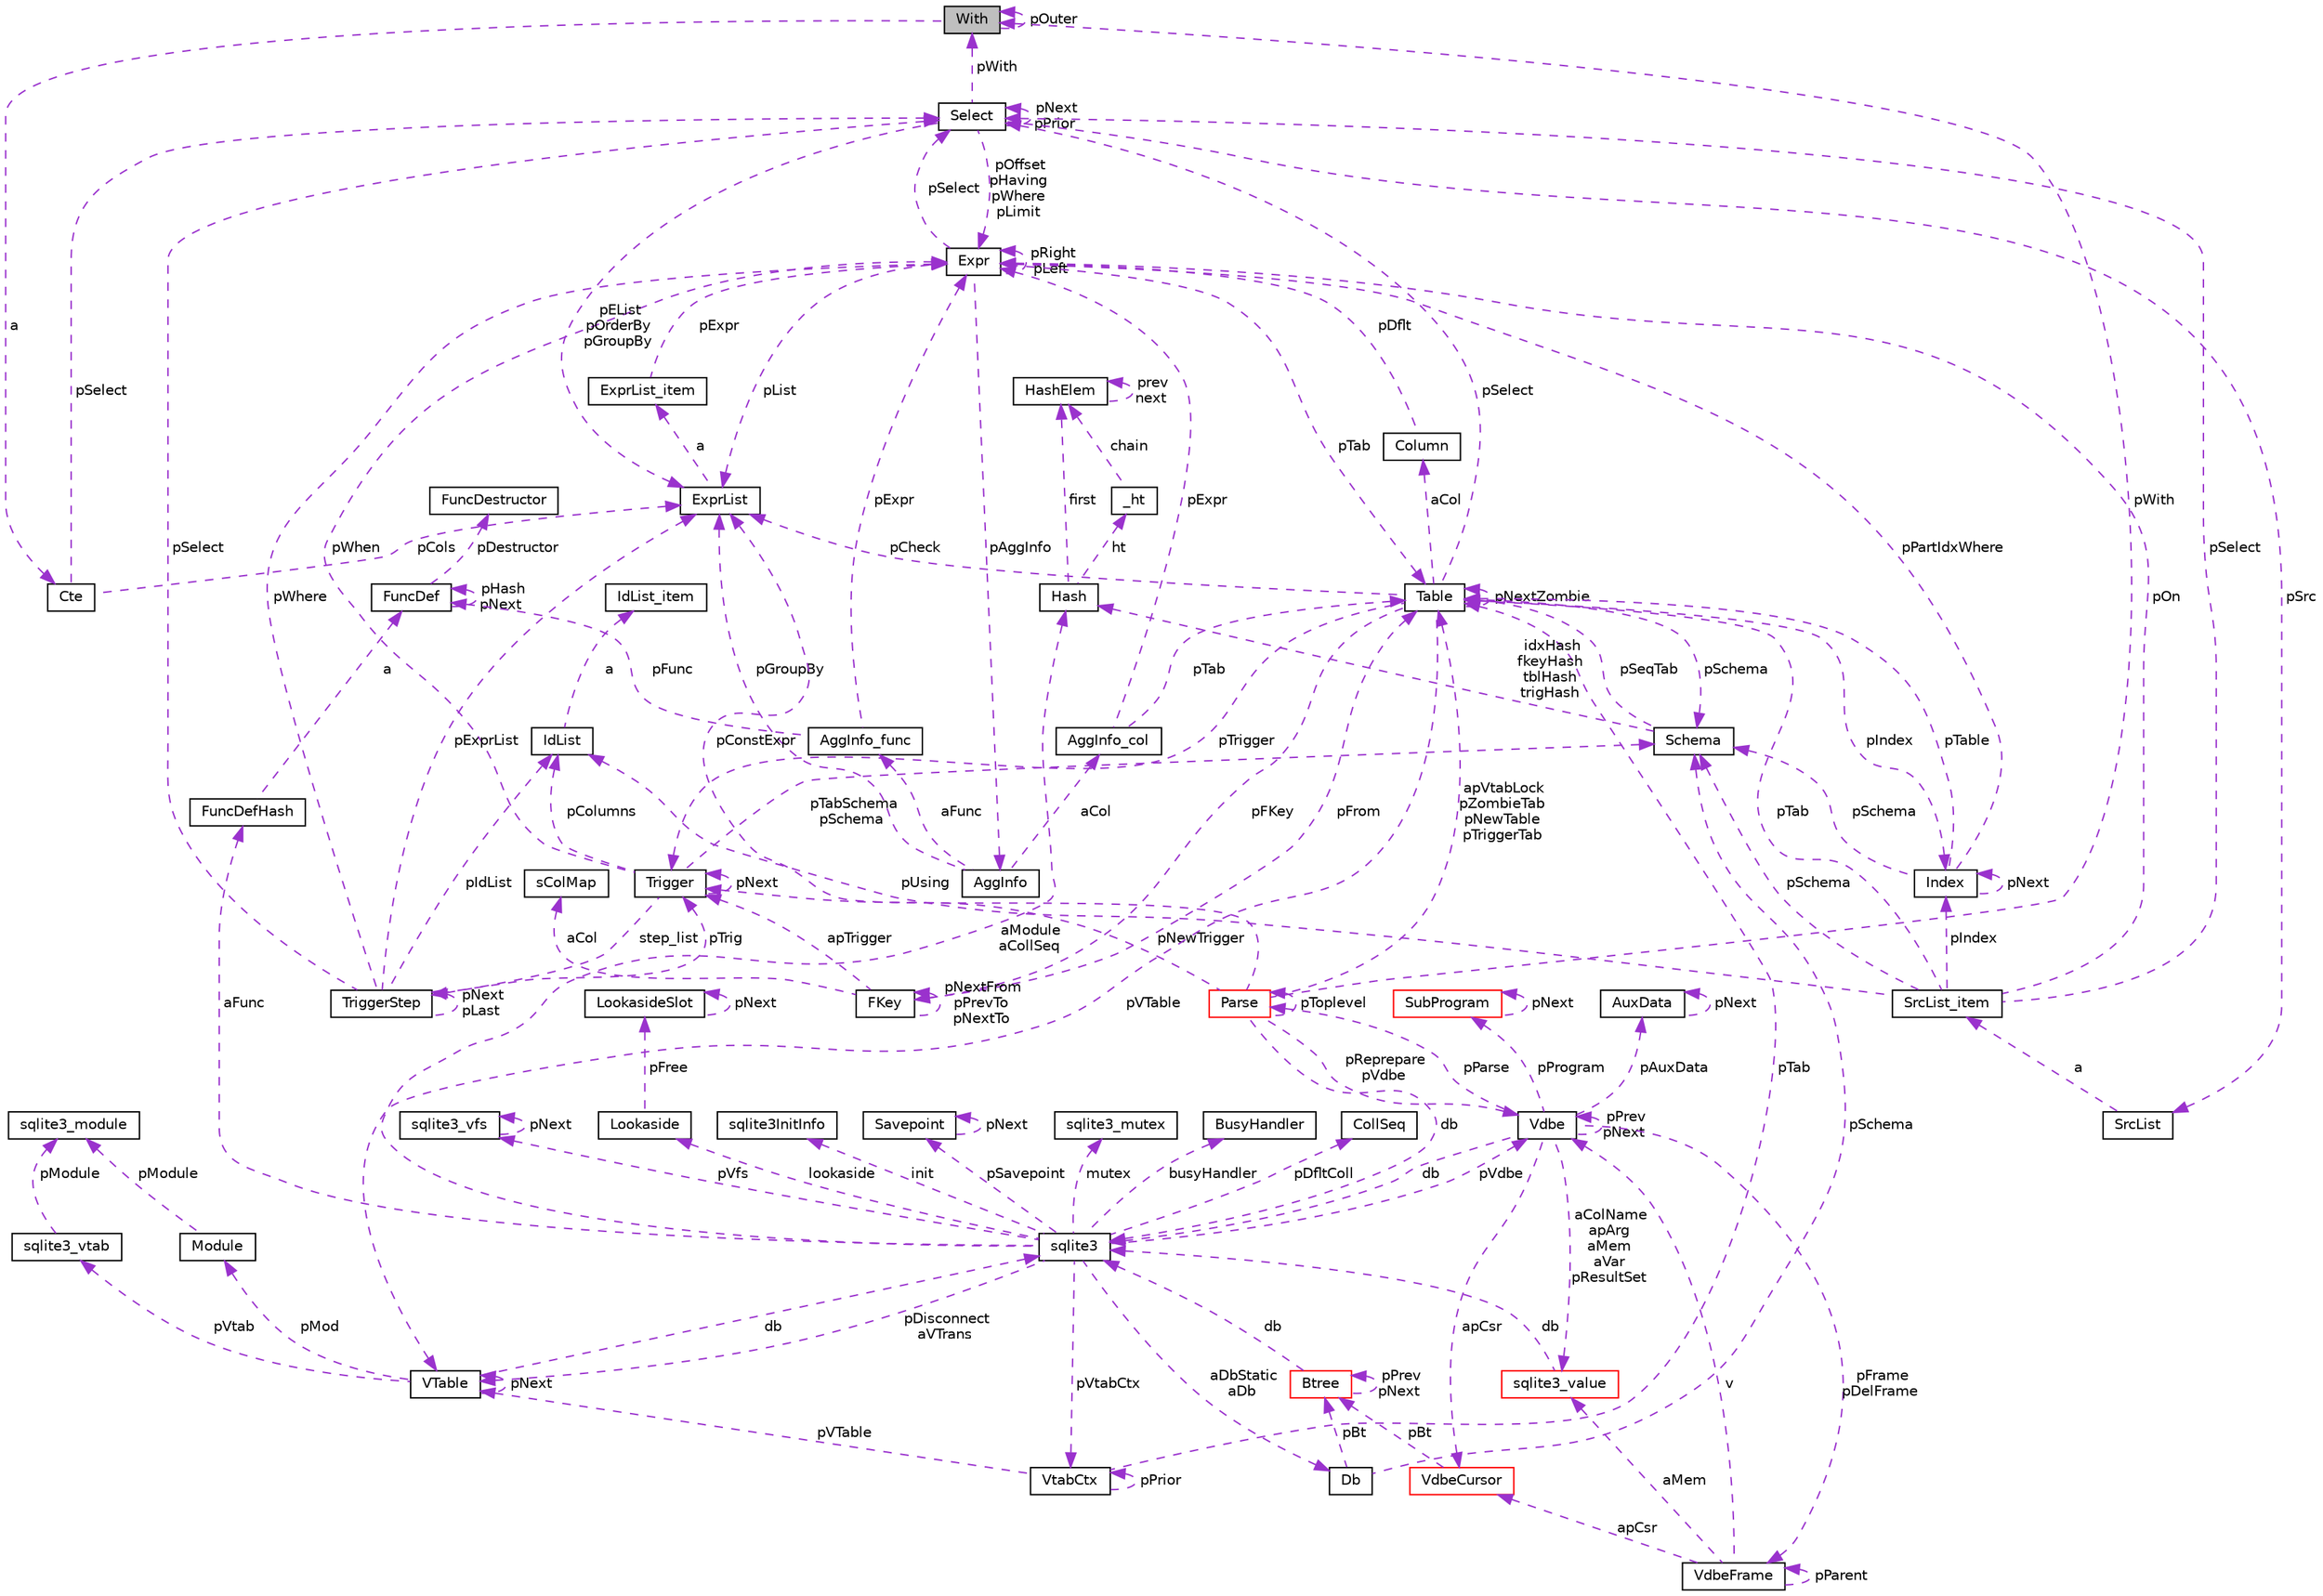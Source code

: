 digraph "With"
{
  edge [fontname="Helvetica",fontsize="10",labelfontname="Helvetica",labelfontsize="10"];
  node [fontname="Helvetica",fontsize="10",shape=record];
  Node1 [label="With",height=0.2,width=0.4,color="black", fillcolor="grey75", style="filled", fontcolor="black"];
  Node2 -> Node1 [dir="back",color="darkorchid3",fontsize="10",style="dashed",label=" a" ,fontname="Helvetica"];
  Node2 [label="Cte",height=0.2,width=0.4,color="black", fillcolor="white", style="filled",URL="$struct_with_1_1_cte.html"];
  Node3 -> Node2 [dir="back",color="darkorchid3",fontsize="10",style="dashed",label=" pSelect" ,fontname="Helvetica"];
  Node3 [label="Select",height=0.2,width=0.4,color="black", fillcolor="white", style="filled",URL="$struct_select.html"];
  Node4 -> Node3 [dir="back",color="darkorchid3",fontsize="10",style="dashed",label=" pOffset\npHaving\npWhere\npLimit" ,fontname="Helvetica"];
  Node4 [label="Expr",height=0.2,width=0.4,color="black", fillcolor="white", style="filled",URL="$struct_expr.html"];
  Node5 -> Node4 [dir="back",color="darkorchid3",fontsize="10",style="dashed",label=" pAggInfo" ,fontname="Helvetica"];
  Node5 [label="AggInfo",height=0.2,width=0.4,color="black", fillcolor="white", style="filled",URL="$struct_agg_info.html"];
  Node6 -> Node5 [dir="back",color="darkorchid3",fontsize="10",style="dashed",label=" aCol" ,fontname="Helvetica"];
  Node6 [label="AggInfo_col",height=0.2,width=0.4,color="black", fillcolor="white", style="filled",URL="$struct_agg_info_1_1_agg_info__col.html"];
  Node4 -> Node6 [dir="back",color="darkorchid3",fontsize="10",style="dashed",label=" pExpr" ,fontname="Helvetica"];
  Node7 -> Node6 [dir="back",color="darkorchid3",fontsize="10",style="dashed",label=" pTab" ,fontname="Helvetica"];
  Node7 [label="Table",height=0.2,width=0.4,color="black", fillcolor="white", style="filled",URL="$struct_table.html"];
  Node8 -> Node7 [dir="back",color="darkorchid3",fontsize="10",style="dashed",label=" pSchema" ,fontname="Helvetica"];
  Node8 [label="Schema",height=0.2,width=0.4,color="black", fillcolor="white", style="filled",URL="$struct_schema.html"];
  Node7 -> Node8 [dir="back",color="darkorchid3",fontsize="10",style="dashed",label=" pSeqTab" ,fontname="Helvetica"];
  Node9 -> Node8 [dir="back",color="darkorchid3",fontsize="10",style="dashed",label=" idxHash\nfkeyHash\ntblHash\ntrigHash" ,fontname="Helvetica"];
  Node9 [label="Hash",height=0.2,width=0.4,color="black", fillcolor="white", style="filled",URL="$struct_hash.html"];
  Node10 -> Node9 [dir="back",color="darkorchid3",fontsize="10",style="dashed",label=" ht" ,fontname="Helvetica"];
  Node10 [label="_ht",height=0.2,width=0.4,color="black", fillcolor="white", style="filled",URL="$struct_hash_1_1__ht.html"];
  Node11 -> Node10 [dir="back",color="darkorchid3",fontsize="10",style="dashed",label=" chain" ,fontname="Helvetica"];
  Node11 [label="HashElem",height=0.2,width=0.4,color="black", fillcolor="white", style="filled",URL="$struct_hash_elem.html"];
  Node11 -> Node11 [dir="back",color="darkorchid3",fontsize="10",style="dashed",label=" prev\nnext" ,fontname="Helvetica"];
  Node11 -> Node9 [dir="back",color="darkorchid3",fontsize="10",style="dashed",label=" first" ,fontname="Helvetica"];
  Node12 -> Node7 [dir="back",color="darkorchid3",fontsize="10",style="dashed",label=" aCol" ,fontname="Helvetica"];
  Node12 [label="Column",height=0.2,width=0.4,color="black", fillcolor="white", style="filled",URL="$struct_column.html"];
  Node4 -> Node12 [dir="back",color="darkorchid3",fontsize="10",style="dashed",label=" pDflt" ,fontname="Helvetica"];
  Node13 -> Node7 [dir="back",color="darkorchid3",fontsize="10",style="dashed",label=" pFKey" ,fontname="Helvetica"];
  Node13 [label="FKey",height=0.2,width=0.4,color="black", fillcolor="white", style="filled",URL="$struct_f_key.html"];
  Node14 -> Node13 [dir="back",color="darkorchid3",fontsize="10",style="dashed",label=" aCol" ,fontname="Helvetica"];
  Node14 [label="sColMap",height=0.2,width=0.4,color="black", fillcolor="white", style="filled",URL="$struct_f_key_1_1s_col_map.html"];
  Node13 -> Node13 [dir="back",color="darkorchid3",fontsize="10",style="dashed",label=" pNextFrom\npPrevTo\npNextTo" ,fontname="Helvetica"];
  Node7 -> Node13 [dir="back",color="darkorchid3",fontsize="10",style="dashed",label=" pFrom" ,fontname="Helvetica"];
  Node15 -> Node13 [dir="back",color="darkorchid3",fontsize="10",style="dashed",label=" apTrigger" ,fontname="Helvetica"];
  Node15 [label="Trigger",height=0.2,width=0.4,color="black", fillcolor="white", style="filled",URL="$struct_trigger.html"];
  Node16 -> Node15 [dir="back",color="darkorchid3",fontsize="10",style="dashed",label=" step_list" ,fontname="Helvetica"];
  Node16 [label="TriggerStep",height=0.2,width=0.4,color="black", fillcolor="white", style="filled",URL="$struct_trigger_step.html"];
  Node16 -> Node16 [dir="back",color="darkorchid3",fontsize="10",style="dashed",label=" pNext\npLast" ,fontname="Helvetica"];
  Node4 -> Node16 [dir="back",color="darkorchid3",fontsize="10",style="dashed",label=" pWhere" ,fontname="Helvetica"];
  Node17 -> Node16 [dir="back",color="darkorchid3",fontsize="10",style="dashed",label=" pIdList" ,fontname="Helvetica"];
  Node17 [label="IdList",height=0.2,width=0.4,color="black", fillcolor="white", style="filled",URL="$struct_id_list.html"];
  Node18 -> Node17 [dir="back",color="darkorchid3",fontsize="10",style="dashed",label=" a" ,fontname="Helvetica"];
  Node18 [label="IdList_item",height=0.2,width=0.4,color="black", fillcolor="white", style="filled",URL="$struct_id_list_1_1_id_list__item.html"];
  Node3 -> Node16 [dir="back",color="darkorchid3",fontsize="10",style="dashed",label=" pSelect" ,fontname="Helvetica"];
  Node15 -> Node16 [dir="back",color="darkorchid3",fontsize="10",style="dashed",label=" pTrig" ,fontname="Helvetica"];
  Node19 -> Node16 [dir="back",color="darkorchid3",fontsize="10",style="dashed",label=" pExprList" ,fontname="Helvetica"];
  Node19 [label="ExprList",height=0.2,width=0.4,color="black", fillcolor="white", style="filled",URL="$struct_expr_list.html"];
  Node20 -> Node19 [dir="back",color="darkorchid3",fontsize="10",style="dashed",label=" a" ,fontname="Helvetica"];
  Node20 [label="ExprList_item",height=0.2,width=0.4,color="black", fillcolor="white", style="filled",URL="$struct_expr_list_1_1_expr_list__item.html"];
  Node4 -> Node20 [dir="back",color="darkorchid3",fontsize="10",style="dashed",label=" pExpr" ,fontname="Helvetica"];
  Node8 -> Node15 [dir="back",color="darkorchid3",fontsize="10",style="dashed",label=" pTabSchema\npSchema" ,fontname="Helvetica"];
  Node4 -> Node15 [dir="back",color="darkorchid3",fontsize="10",style="dashed",label=" pWhen" ,fontname="Helvetica"];
  Node17 -> Node15 [dir="back",color="darkorchid3",fontsize="10",style="dashed",label=" pColumns" ,fontname="Helvetica"];
  Node15 -> Node15 [dir="back",color="darkorchid3",fontsize="10",style="dashed",label=" pNext" ,fontname="Helvetica"];
  Node21 -> Node7 [dir="back",color="darkorchid3",fontsize="10",style="dashed",label=" pVTable" ,fontname="Helvetica"];
  Node21 [label="VTable",height=0.2,width=0.4,color="black", fillcolor="white", style="filled",URL="$struct_v_table.html"];
  Node22 -> Node21 [dir="back",color="darkorchid3",fontsize="10",style="dashed",label=" db" ,fontname="Helvetica"];
  Node22 [label="sqlite3",height=0.2,width=0.4,color="black", fillcolor="white", style="filled",URL="$structsqlite3.html"];
  Node23 -> Node22 [dir="back",color="darkorchid3",fontsize="10",style="dashed",label=" pVdbe" ,fontname="Helvetica"];
  Node23 [label="Vdbe",height=0.2,width=0.4,color="black", fillcolor="white", style="filled",URL="$struct_vdbe.html"];
  Node23 -> Node23 [dir="back",color="darkorchid3",fontsize="10",style="dashed",label=" pPrev\npNext" ,fontname="Helvetica"];
  Node24 -> Node23 [dir="back",color="darkorchid3",fontsize="10",style="dashed",label=" aColName\napArg\naMem\naVar\npResultSet" ,fontname="Helvetica"];
  Node24 [label="sqlite3_value",height=0.2,width=0.4,color="red", fillcolor="white", style="filled",URL="$struct_mem.html"];
  Node22 -> Node24 [dir="back",color="darkorchid3",fontsize="10",style="dashed",label=" db" ,fontname="Helvetica"];
  Node22 -> Node23 [dir="back",color="darkorchid3",fontsize="10",style="dashed",label=" db" ,fontname="Helvetica"];
  Node25 -> Node23 [dir="back",color="darkorchid3",fontsize="10",style="dashed",label=" pFrame\npDelFrame" ,fontname="Helvetica"];
  Node25 [label="VdbeFrame",height=0.2,width=0.4,color="black", fillcolor="white", style="filled",URL="$struct_vdbe_frame.html"];
  Node24 -> Node25 [dir="back",color="darkorchid3",fontsize="10",style="dashed",label=" aMem" ,fontname="Helvetica"];
  Node23 -> Node25 [dir="back",color="darkorchid3",fontsize="10",style="dashed",label=" v" ,fontname="Helvetica"];
  Node25 -> Node25 [dir="back",color="darkorchid3",fontsize="10",style="dashed",label=" pParent" ,fontname="Helvetica"];
  Node26 -> Node25 [dir="back",color="darkorchid3",fontsize="10",style="dashed",label=" apCsr" ,fontname="Helvetica"];
  Node26 [label="VdbeCursor",height=0.2,width=0.4,color="red", fillcolor="white", style="filled",URL="$struct_vdbe_cursor.html"];
  Node27 -> Node26 [dir="back",color="darkorchid3",fontsize="10",style="dashed",label=" pBt" ,fontname="Helvetica"];
  Node27 [label="Btree",height=0.2,width=0.4,color="red", fillcolor="white", style="filled",URL="$struct_btree.html"];
  Node22 -> Node27 [dir="back",color="darkorchid3",fontsize="10",style="dashed",label=" db" ,fontname="Helvetica"];
  Node27 -> Node27 [dir="back",color="darkorchid3",fontsize="10",style="dashed",label=" pPrev\npNext" ,fontname="Helvetica"];
  Node28 -> Node23 [dir="back",color="darkorchid3",fontsize="10",style="dashed",label=" pAuxData" ,fontname="Helvetica"];
  Node28 [label="AuxData",height=0.2,width=0.4,color="black", fillcolor="white", style="filled",URL="$struct_aux_data.html"];
  Node28 -> Node28 [dir="back",color="darkorchid3",fontsize="10",style="dashed",label=" pNext" ,fontname="Helvetica"];
  Node29 -> Node23 [dir="back",color="darkorchid3",fontsize="10",style="dashed",label=" pProgram" ,fontname="Helvetica"];
  Node29 [label="SubProgram",height=0.2,width=0.4,color="red", fillcolor="white", style="filled",URL="$struct_sub_program.html"];
  Node29 -> Node29 [dir="back",color="darkorchid3",fontsize="10",style="dashed",label=" pNext" ,fontname="Helvetica"];
  Node26 -> Node23 [dir="back",color="darkorchid3",fontsize="10",style="dashed",label=" apCsr" ,fontname="Helvetica"];
  Node30 -> Node23 [dir="back",color="darkorchid3",fontsize="10",style="dashed",label=" pParse" ,fontname="Helvetica"];
  Node30 [label="Parse",height=0.2,width=0.4,color="red", fillcolor="white", style="filled",URL="$struct_parse.html"];
  Node23 -> Node30 [dir="back",color="darkorchid3",fontsize="10",style="dashed",label=" pReprepare\npVdbe" ,fontname="Helvetica"];
  Node22 -> Node30 [dir="back",color="darkorchid3",fontsize="10",style="dashed",label=" db" ,fontname="Helvetica"];
  Node1 -> Node30 [dir="back",color="darkorchid3",fontsize="10",style="dashed",label=" pWith" ,fontname="Helvetica"];
  Node7 -> Node30 [dir="back",color="darkorchid3",fontsize="10",style="dashed",label=" apVtabLock\npZombieTab\npNewTable\npTriggerTab" ,fontname="Helvetica"];
  Node15 -> Node30 [dir="back",color="darkorchid3",fontsize="10",style="dashed",label=" pNewTrigger" ,fontname="Helvetica"];
  Node19 -> Node30 [dir="back",color="darkorchid3",fontsize="10",style="dashed",label=" pConstExpr" ,fontname="Helvetica"];
  Node30 -> Node30 [dir="back",color="darkorchid3",fontsize="10",style="dashed",label=" pToplevel" ,fontname="Helvetica"];
  Node31 -> Node22 [dir="back",color="darkorchid3",fontsize="10",style="dashed",label=" pSavepoint" ,fontname="Helvetica"];
  Node31 [label="Savepoint",height=0.2,width=0.4,color="black", fillcolor="white", style="filled",URL="$struct_savepoint.html"];
  Node31 -> Node31 [dir="back",color="darkorchid3",fontsize="10",style="dashed",label=" pNext" ,fontname="Helvetica"];
  Node32 -> Node22 [dir="back",color="darkorchid3",fontsize="10",style="dashed",label=" aFunc" ,fontname="Helvetica"];
  Node32 [label="FuncDefHash",height=0.2,width=0.4,color="black", fillcolor="white", style="filled",URL="$struct_func_def_hash.html"];
  Node33 -> Node32 [dir="back",color="darkorchid3",fontsize="10",style="dashed",label=" a" ,fontname="Helvetica"];
  Node33 [label="FuncDef",height=0.2,width=0.4,color="black", fillcolor="white", style="filled",URL="$struct_func_def.html"];
  Node34 -> Node33 [dir="back",color="darkorchid3",fontsize="10",style="dashed",label=" pDestructor" ,fontname="Helvetica"];
  Node34 [label="FuncDestructor",height=0.2,width=0.4,color="black", fillcolor="white", style="filled",URL="$struct_func_destructor.html"];
  Node33 -> Node33 [dir="back",color="darkorchid3",fontsize="10",style="dashed",label=" pHash\npNext" ,fontname="Helvetica"];
  Node35 -> Node22 [dir="back",color="darkorchid3",fontsize="10",style="dashed",label=" lookaside" ,fontname="Helvetica"];
  Node35 [label="Lookaside",height=0.2,width=0.4,color="black", fillcolor="white", style="filled",URL="$struct_lookaside.html"];
  Node36 -> Node35 [dir="back",color="darkorchid3",fontsize="10",style="dashed",label=" pFree" ,fontname="Helvetica"];
  Node36 [label="LookasideSlot",height=0.2,width=0.4,color="black", fillcolor="white", style="filled",URL="$struct_lookaside_slot.html"];
  Node36 -> Node36 [dir="back",color="darkorchid3",fontsize="10",style="dashed",label=" pNext" ,fontname="Helvetica"];
  Node37 -> Node22 [dir="back",color="darkorchid3",fontsize="10",style="dashed",label=" mutex" ,fontname="Helvetica"];
  Node37 [label="sqlite3_mutex",height=0.2,width=0.4,color="black", fillcolor="white", style="filled",URL="$structsqlite3__mutex.html"];
  Node38 -> Node22 [dir="back",color="darkorchid3",fontsize="10",style="dashed",label=" pVfs" ,fontname="Helvetica"];
  Node38 [label="sqlite3_vfs",height=0.2,width=0.4,color="black", fillcolor="white", style="filled",URL="$structsqlite3__vfs.html"];
  Node38 -> Node38 [dir="back",color="darkorchid3",fontsize="10",style="dashed",label=" pNext" ,fontname="Helvetica"];
  Node39 -> Node22 [dir="back",color="darkorchid3",fontsize="10",style="dashed",label=" init" ,fontname="Helvetica"];
  Node39 [label="sqlite3InitInfo",height=0.2,width=0.4,color="black", fillcolor="white", style="filled",URL="$structsqlite3_1_1sqlite3_init_info.html"];
  Node40 -> Node22 [dir="back",color="darkorchid3",fontsize="10",style="dashed",label=" busyHandler" ,fontname="Helvetica"];
  Node40 [label="BusyHandler",height=0.2,width=0.4,color="black", fillcolor="white", style="filled",URL="$struct_busy_handler.html"];
  Node41 -> Node22 [dir="back",color="darkorchid3",fontsize="10",style="dashed",label=" pVtabCtx" ,fontname="Helvetica"];
  Node41 [label="VtabCtx",height=0.2,width=0.4,color="black", fillcolor="white", style="filled",URL="$struct_vtab_ctx.html"];
  Node41 -> Node41 [dir="back",color="darkorchid3",fontsize="10",style="dashed",label=" pPrior" ,fontname="Helvetica"];
  Node21 -> Node41 [dir="back",color="darkorchid3",fontsize="10",style="dashed",label=" pVTable" ,fontname="Helvetica"];
  Node7 -> Node41 [dir="back",color="darkorchid3",fontsize="10",style="dashed",label=" pTab" ,fontname="Helvetica"];
  Node42 -> Node22 [dir="back",color="darkorchid3",fontsize="10",style="dashed",label=" pDfltColl" ,fontname="Helvetica"];
  Node42 [label="CollSeq",height=0.2,width=0.4,color="black", fillcolor="white", style="filled",URL="$struct_coll_seq.html"];
  Node21 -> Node22 [dir="back",color="darkorchid3",fontsize="10",style="dashed",label=" pDisconnect\naVTrans" ,fontname="Helvetica"];
  Node43 -> Node22 [dir="back",color="darkorchid3",fontsize="10",style="dashed",label=" aDbStatic\naDb" ,fontname="Helvetica"];
  Node43 [label="Db",height=0.2,width=0.4,color="black", fillcolor="white", style="filled",URL="$struct_db.html"];
  Node8 -> Node43 [dir="back",color="darkorchid3",fontsize="10",style="dashed",label=" pSchema" ,fontname="Helvetica"];
  Node27 -> Node43 [dir="back",color="darkorchid3",fontsize="10",style="dashed",label=" pBt" ,fontname="Helvetica"];
  Node9 -> Node22 [dir="back",color="darkorchid3",fontsize="10",style="dashed",label=" aModule\naCollSeq" ,fontname="Helvetica"];
  Node21 -> Node21 [dir="back",color="darkorchid3",fontsize="10",style="dashed",label=" pNext" ,fontname="Helvetica"];
  Node44 -> Node21 [dir="back",color="darkorchid3",fontsize="10",style="dashed",label=" pMod" ,fontname="Helvetica"];
  Node44 [label="Module",height=0.2,width=0.4,color="black", fillcolor="white", style="filled",URL="$struct_module.html"];
  Node45 -> Node44 [dir="back",color="darkorchid3",fontsize="10",style="dashed",label=" pModule" ,fontname="Helvetica"];
  Node45 [label="sqlite3_module",height=0.2,width=0.4,color="black", fillcolor="white", style="filled",URL="$structsqlite3__module.html"];
  Node46 -> Node21 [dir="back",color="darkorchid3",fontsize="10",style="dashed",label=" pVtab" ,fontname="Helvetica"];
  Node46 [label="sqlite3_vtab",height=0.2,width=0.4,color="black", fillcolor="white", style="filled",URL="$structsqlite3__vtab.html"];
  Node45 -> Node46 [dir="back",color="darkorchid3",fontsize="10",style="dashed",label=" pModule" ,fontname="Helvetica"];
  Node7 -> Node7 [dir="back",color="darkorchid3",fontsize="10",style="dashed",label=" pNextZombie" ,fontname="Helvetica"];
  Node15 -> Node7 [dir="back",color="darkorchid3",fontsize="10",style="dashed",label=" pTrigger" ,fontname="Helvetica"];
  Node3 -> Node7 [dir="back",color="darkorchid3",fontsize="10",style="dashed",label=" pSelect" ,fontname="Helvetica"];
  Node19 -> Node7 [dir="back",color="darkorchid3",fontsize="10",style="dashed",label=" pCheck" ,fontname="Helvetica"];
  Node47 -> Node7 [dir="back",color="darkorchid3",fontsize="10",style="dashed",label=" pIndex" ,fontname="Helvetica"];
  Node47 [label="Index",height=0.2,width=0.4,color="black", fillcolor="white", style="filled",URL="$struct_index.html"];
  Node8 -> Node47 [dir="back",color="darkorchid3",fontsize="10",style="dashed",label=" pSchema" ,fontname="Helvetica"];
  Node4 -> Node47 [dir="back",color="darkorchid3",fontsize="10",style="dashed",label=" pPartIdxWhere" ,fontname="Helvetica"];
  Node7 -> Node47 [dir="back",color="darkorchid3",fontsize="10",style="dashed",label=" pTable" ,fontname="Helvetica"];
  Node47 -> Node47 [dir="back",color="darkorchid3",fontsize="10",style="dashed",label=" pNext" ,fontname="Helvetica"];
  Node48 -> Node5 [dir="back",color="darkorchid3",fontsize="10",style="dashed",label=" aFunc" ,fontname="Helvetica"];
  Node48 [label="AggInfo_func",height=0.2,width=0.4,color="black", fillcolor="white", style="filled",URL="$struct_agg_info_1_1_agg_info__func.html"];
  Node4 -> Node48 [dir="back",color="darkorchid3",fontsize="10",style="dashed",label=" pExpr" ,fontname="Helvetica"];
  Node33 -> Node48 [dir="back",color="darkorchid3",fontsize="10",style="dashed",label=" pFunc" ,fontname="Helvetica"];
  Node19 -> Node5 [dir="back",color="darkorchid3",fontsize="10",style="dashed",label=" pGroupBy" ,fontname="Helvetica"];
  Node4 -> Node4 [dir="back",color="darkorchid3",fontsize="10",style="dashed",label=" pRight\npLeft" ,fontname="Helvetica"];
  Node7 -> Node4 [dir="back",color="darkorchid3",fontsize="10",style="dashed",label=" pTab" ,fontname="Helvetica"];
  Node3 -> Node4 [dir="back",color="darkorchid3",fontsize="10",style="dashed",label=" pSelect" ,fontname="Helvetica"];
  Node19 -> Node4 [dir="back",color="darkorchid3",fontsize="10",style="dashed",label=" pList" ,fontname="Helvetica"];
  Node1 -> Node3 [dir="back",color="darkorchid3",fontsize="10",style="dashed",label=" pWith" ,fontname="Helvetica"];
  Node3 -> Node3 [dir="back",color="darkorchid3",fontsize="10",style="dashed",label=" pNext\npPrior" ,fontname="Helvetica"];
  Node49 -> Node3 [dir="back",color="darkorchid3",fontsize="10",style="dashed",label=" pSrc" ,fontname="Helvetica"];
  Node49 [label="SrcList",height=0.2,width=0.4,color="black", fillcolor="white", style="filled",URL="$struct_src_list.html"];
  Node50 -> Node49 [dir="back",color="darkorchid3",fontsize="10",style="dashed",label=" a" ,fontname="Helvetica"];
  Node50 [label="SrcList_item",height=0.2,width=0.4,color="black", fillcolor="white", style="filled",URL="$struct_src_list_1_1_src_list__item.html"];
  Node8 -> Node50 [dir="back",color="darkorchid3",fontsize="10",style="dashed",label=" pSchema" ,fontname="Helvetica"];
  Node4 -> Node50 [dir="back",color="darkorchid3",fontsize="10",style="dashed",label=" pOn" ,fontname="Helvetica"];
  Node17 -> Node50 [dir="back",color="darkorchid3",fontsize="10",style="dashed",label=" pUsing" ,fontname="Helvetica"];
  Node7 -> Node50 [dir="back",color="darkorchid3",fontsize="10",style="dashed",label=" pTab" ,fontname="Helvetica"];
  Node3 -> Node50 [dir="back",color="darkorchid3",fontsize="10",style="dashed",label=" pSelect" ,fontname="Helvetica"];
  Node47 -> Node50 [dir="back",color="darkorchid3",fontsize="10",style="dashed",label=" pIndex" ,fontname="Helvetica"];
  Node19 -> Node3 [dir="back",color="darkorchid3",fontsize="10",style="dashed",label=" pEList\npOrderBy\npGroupBy" ,fontname="Helvetica"];
  Node19 -> Node2 [dir="back",color="darkorchid3",fontsize="10",style="dashed",label=" pCols" ,fontname="Helvetica"];
  Node1 -> Node1 [dir="back",color="darkorchid3",fontsize="10",style="dashed",label=" pOuter" ,fontname="Helvetica"];
}
